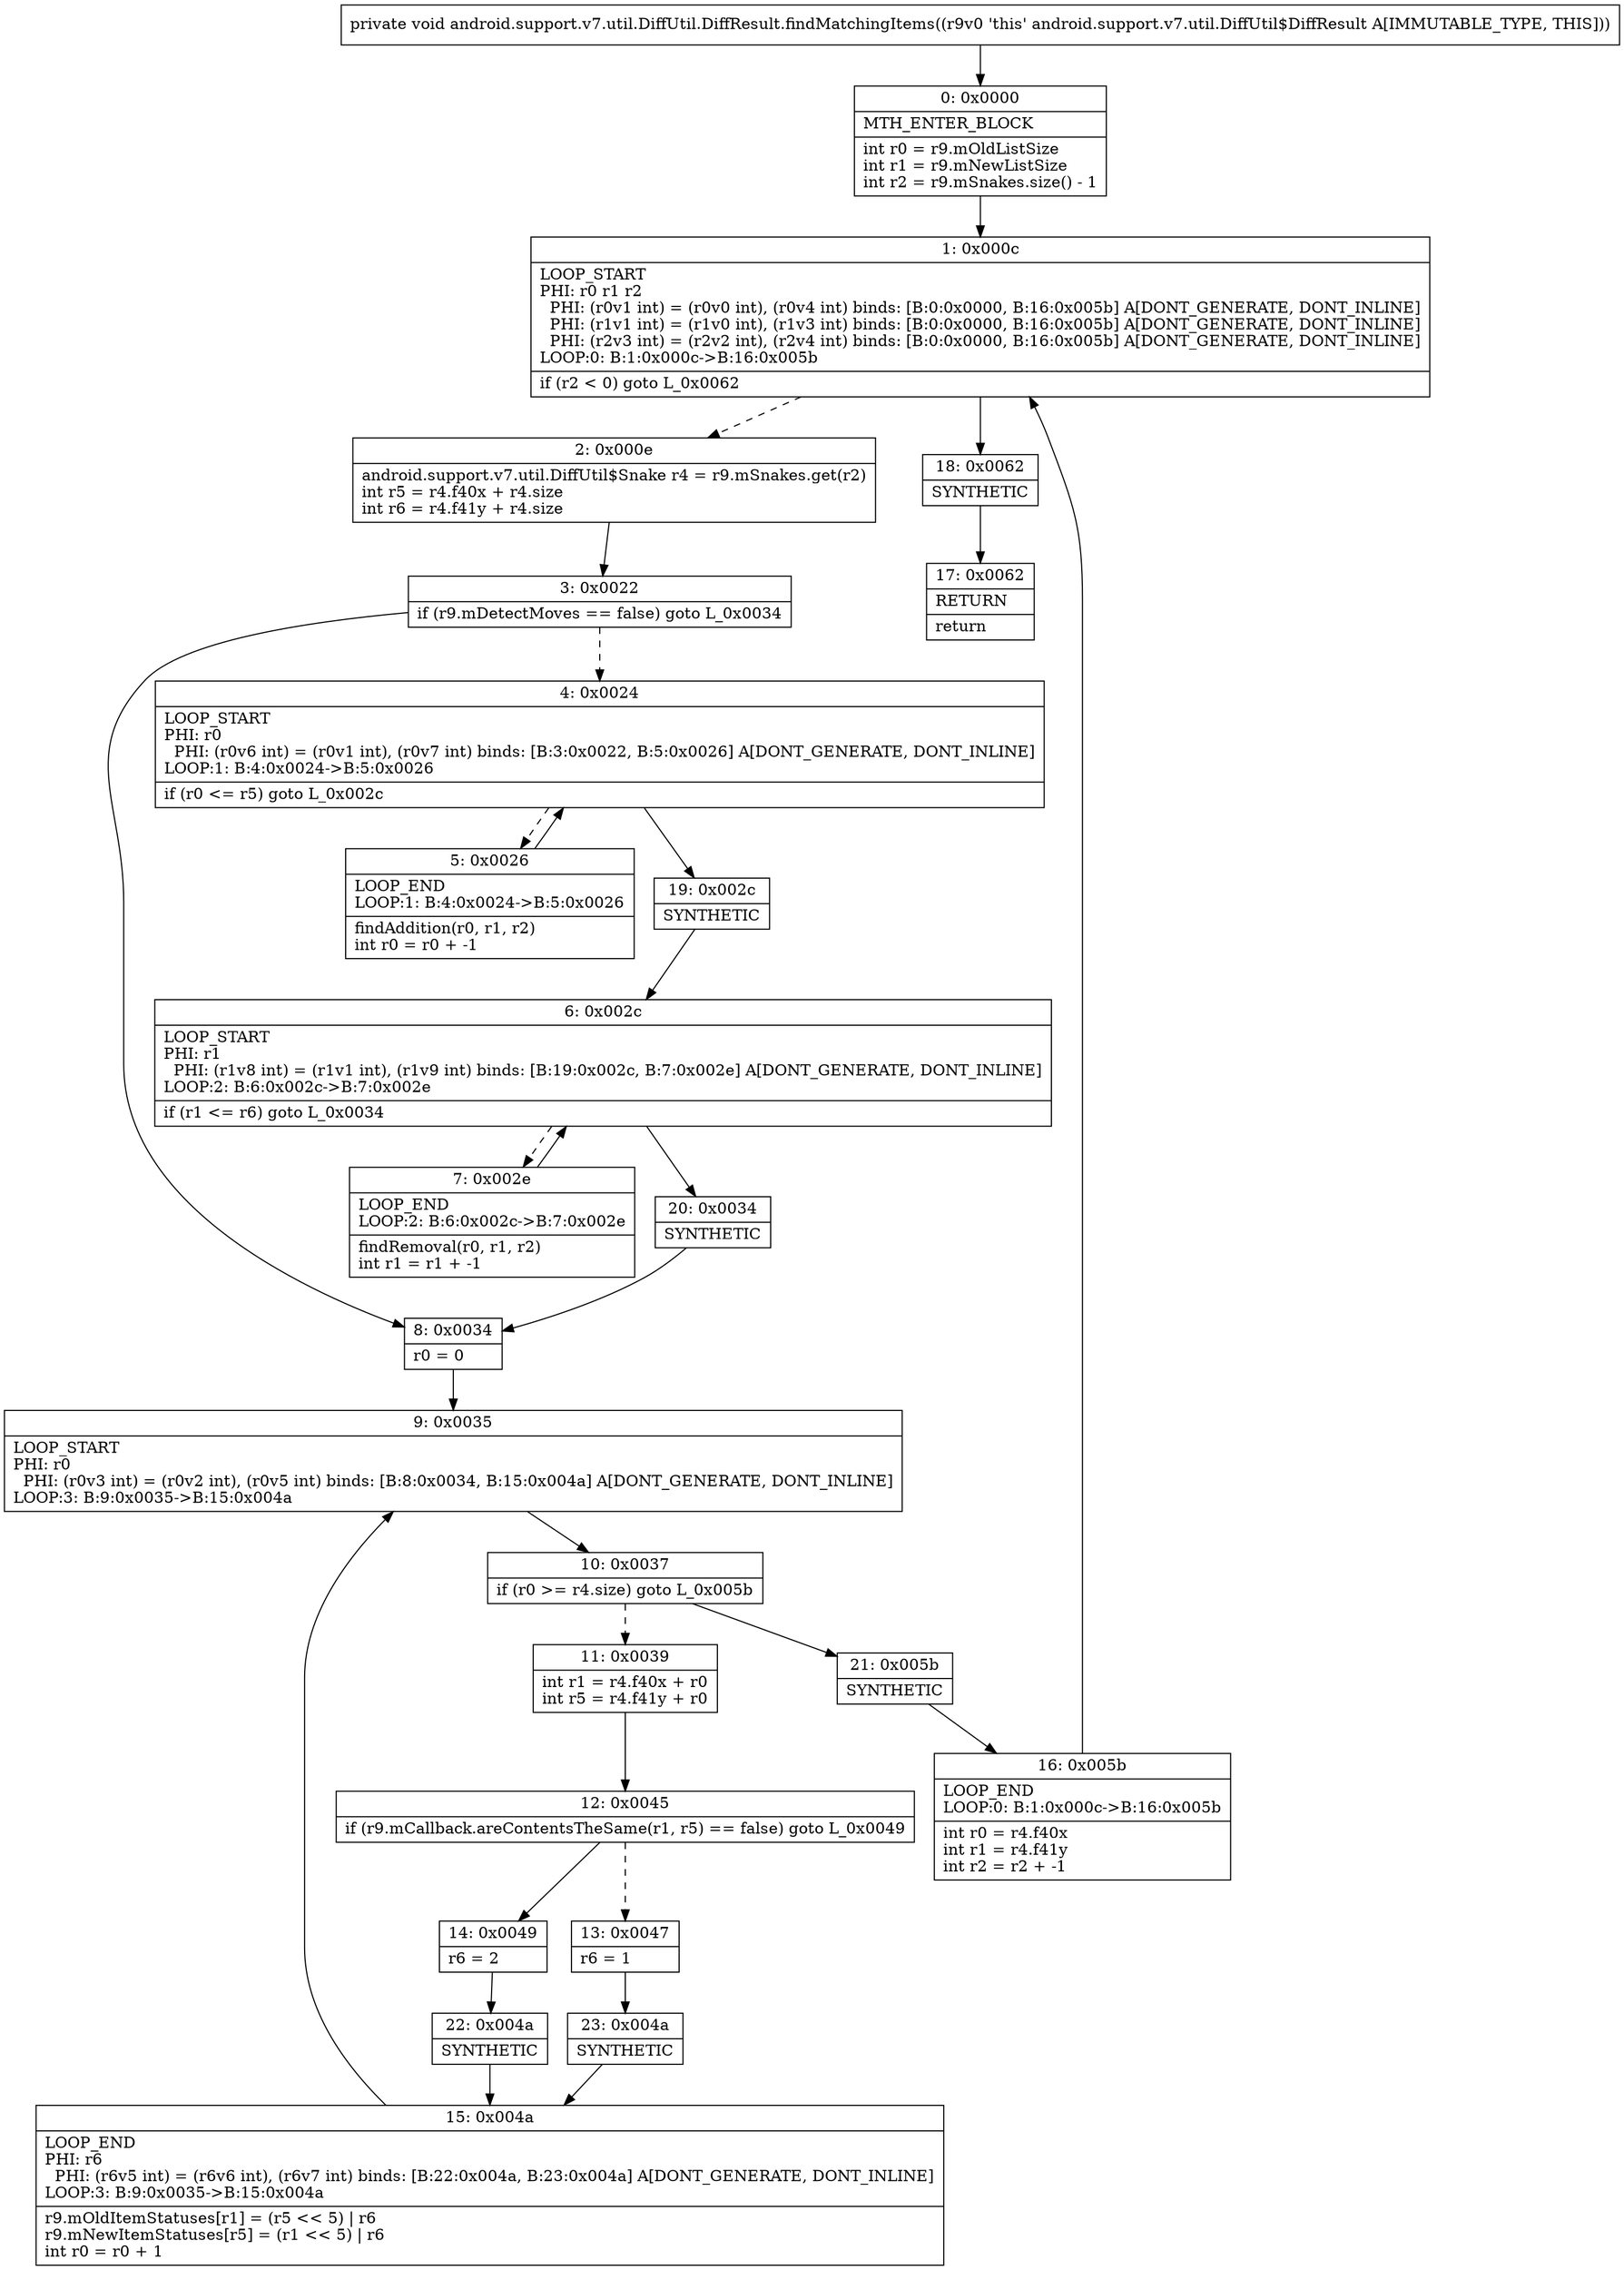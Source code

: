 digraph "CFG forandroid.support.v7.util.DiffUtil.DiffResult.findMatchingItems()V" {
Node_0 [shape=record,label="{0\:\ 0x0000|MTH_ENTER_BLOCK\l|int r0 = r9.mOldListSize\lint r1 = r9.mNewListSize\lint r2 = r9.mSnakes.size() \- 1\l}"];
Node_1 [shape=record,label="{1\:\ 0x000c|LOOP_START\lPHI: r0 r1 r2 \l  PHI: (r0v1 int) = (r0v0 int), (r0v4 int) binds: [B:0:0x0000, B:16:0x005b] A[DONT_GENERATE, DONT_INLINE]\l  PHI: (r1v1 int) = (r1v0 int), (r1v3 int) binds: [B:0:0x0000, B:16:0x005b] A[DONT_GENERATE, DONT_INLINE]\l  PHI: (r2v3 int) = (r2v2 int), (r2v4 int) binds: [B:0:0x0000, B:16:0x005b] A[DONT_GENERATE, DONT_INLINE]\lLOOP:0: B:1:0x000c\-\>B:16:0x005b\l|if (r2 \< 0) goto L_0x0062\l}"];
Node_2 [shape=record,label="{2\:\ 0x000e|android.support.v7.util.DiffUtil$Snake r4 = r9.mSnakes.get(r2)\lint r5 = r4.f40x + r4.size\lint r6 = r4.f41y + r4.size\l}"];
Node_3 [shape=record,label="{3\:\ 0x0022|if (r9.mDetectMoves == false) goto L_0x0034\l}"];
Node_4 [shape=record,label="{4\:\ 0x0024|LOOP_START\lPHI: r0 \l  PHI: (r0v6 int) = (r0v1 int), (r0v7 int) binds: [B:3:0x0022, B:5:0x0026] A[DONT_GENERATE, DONT_INLINE]\lLOOP:1: B:4:0x0024\-\>B:5:0x0026\l|if (r0 \<= r5) goto L_0x002c\l}"];
Node_5 [shape=record,label="{5\:\ 0x0026|LOOP_END\lLOOP:1: B:4:0x0024\-\>B:5:0x0026\l|findAddition(r0, r1, r2)\lint r0 = r0 + \-1\l}"];
Node_6 [shape=record,label="{6\:\ 0x002c|LOOP_START\lPHI: r1 \l  PHI: (r1v8 int) = (r1v1 int), (r1v9 int) binds: [B:19:0x002c, B:7:0x002e] A[DONT_GENERATE, DONT_INLINE]\lLOOP:2: B:6:0x002c\-\>B:7:0x002e\l|if (r1 \<= r6) goto L_0x0034\l}"];
Node_7 [shape=record,label="{7\:\ 0x002e|LOOP_END\lLOOP:2: B:6:0x002c\-\>B:7:0x002e\l|findRemoval(r0, r1, r2)\lint r1 = r1 + \-1\l}"];
Node_8 [shape=record,label="{8\:\ 0x0034|r0 = 0\l}"];
Node_9 [shape=record,label="{9\:\ 0x0035|LOOP_START\lPHI: r0 \l  PHI: (r0v3 int) = (r0v2 int), (r0v5 int) binds: [B:8:0x0034, B:15:0x004a] A[DONT_GENERATE, DONT_INLINE]\lLOOP:3: B:9:0x0035\-\>B:15:0x004a\l}"];
Node_10 [shape=record,label="{10\:\ 0x0037|if (r0 \>= r4.size) goto L_0x005b\l}"];
Node_11 [shape=record,label="{11\:\ 0x0039|int r1 = r4.f40x + r0\lint r5 = r4.f41y + r0\l}"];
Node_12 [shape=record,label="{12\:\ 0x0045|if (r9.mCallback.areContentsTheSame(r1, r5) == false) goto L_0x0049\l}"];
Node_13 [shape=record,label="{13\:\ 0x0047|r6 = 1\l}"];
Node_14 [shape=record,label="{14\:\ 0x0049|r6 = 2\l}"];
Node_15 [shape=record,label="{15\:\ 0x004a|LOOP_END\lPHI: r6 \l  PHI: (r6v5 int) = (r6v6 int), (r6v7 int) binds: [B:22:0x004a, B:23:0x004a] A[DONT_GENERATE, DONT_INLINE]\lLOOP:3: B:9:0x0035\-\>B:15:0x004a\l|r9.mOldItemStatuses[r1] = (r5 \<\< 5) \| r6\lr9.mNewItemStatuses[r5] = (r1 \<\< 5) \| r6\lint r0 = r0 + 1\l}"];
Node_16 [shape=record,label="{16\:\ 0x005b|LOOP_END\lLOOP:0: B:1:0x000c\-\>B:16:0x005b\l|int r0 = r4.f40x\lint r1 = r4.f41y\lint r2 = r2 + \-1\l}"];
Node_17 [shape=record,label="{17\:\ 0x0062|RETURN\l|return\l}"];
Node_18 [shape=record,label="{18\:\ 0x0062|SYNTHETIC\l}"];
Node_19 [shape=record,label="{19\:\ 0x002c|SYNTHETIC\l}"];
Node_20 [shape=record,label="{20\:\ 0x0034|SYNTHETIC\l}"];
Node_21 [shape=record,label="{21\:\ 0x005b|SYNTHETIC\l}"];
Node_22 [shape=record,label="{22\:\ 0x004a|SYNTHETIC\l}"];
Node_23 [shape=record,label="{23\:\ 0x004a|SYNTHETIC\l}"];
MethodNode[shape=record,label="{private void android.support.v7.util.DiffUtil.DiffResult.findMatchingItems((r9v0 'this' android.support.v7.util.DiffUtil$DiffResult A[IMMUTABLE_TYPE, THIS])) }"];
MethodNode -> Node_0;
Node_0 -> Node_1;
Node_1 -> Node_2[style=dashed];
Node_1 -> Node_18;
Node_2 -> Node_3;
Node_3 -> Node_4[style=dashed];
Node_3 -> Node_8;
Node_4 -> Node_5[style=dashed];
Node_4 -> Node_19;
Node_5 -> Node_4;
Node_6 -> Node_7[style=dashed];
Node_6 -> Node_20;
Node_7 -> Node_6;
Node_8 -> Node_9;
Node_9 -> Node_10;
Node_10 -> Node_11[style=dashed];
Node_10 -> Node_21;
Node_11 -> Node_12;
Node_12 -> Node_13[style=dashed];
Node_12 -> Node_14;
Node_13 -> Node_23;
Node_14 -> Node_22;
Node_15 -> Node_9;
Node_16 -> Node_1;
Node_18 -> Node_17;
Node_19 -> Node_6;
Node_20 -> Node_8;
Node_21 -> Node_16;
Node_22 -> Node_15;
Node_23 -> Node_15;
}

